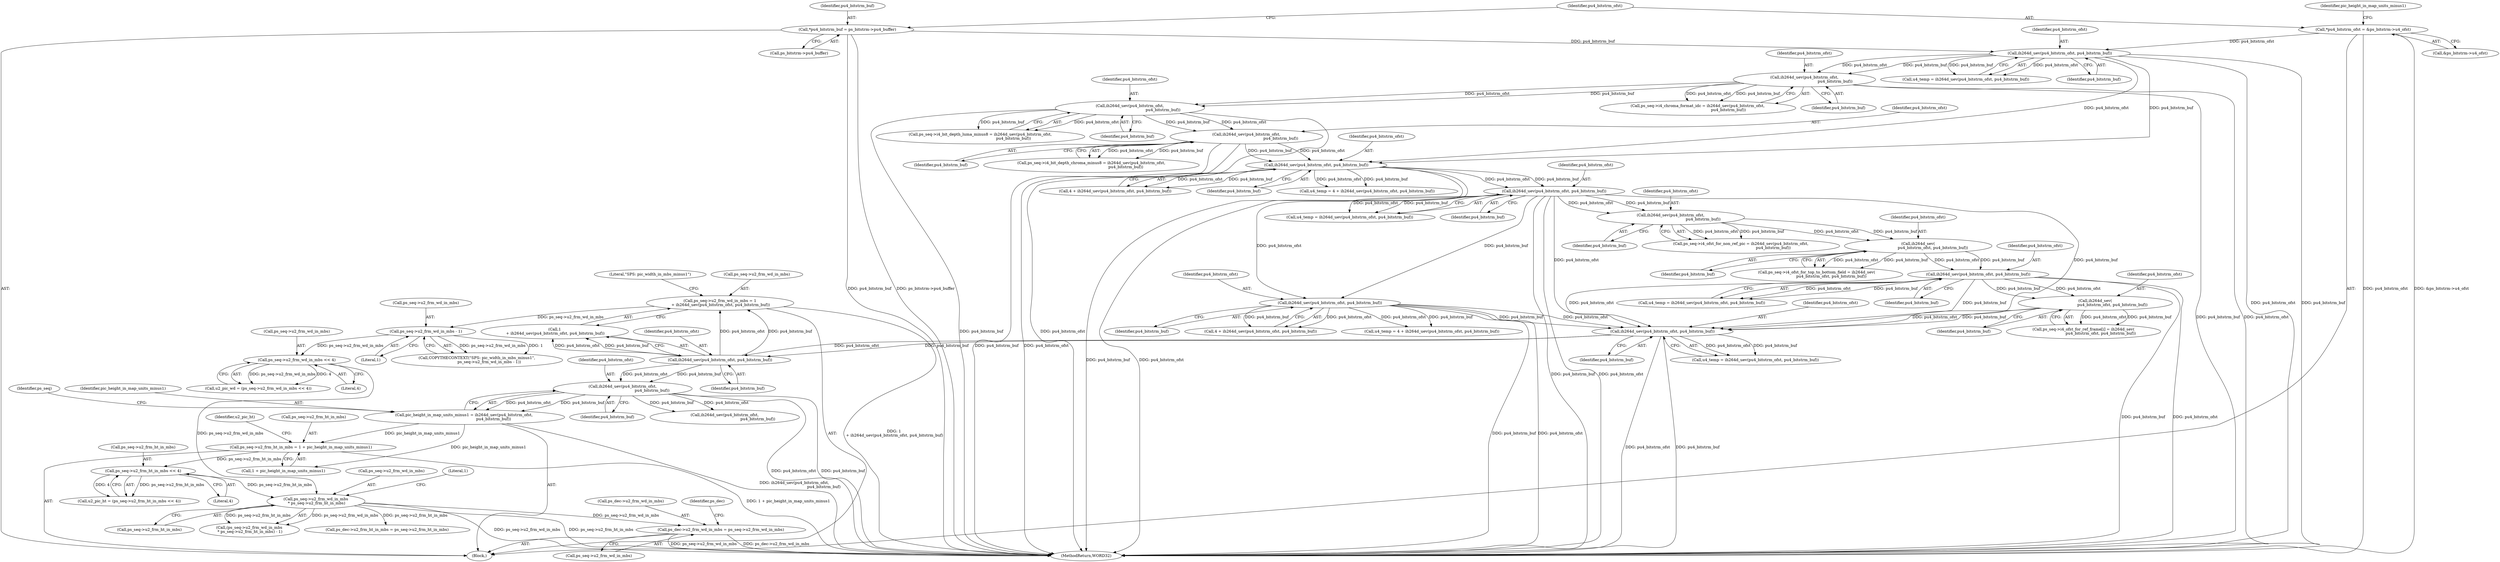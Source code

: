 digraph "0_Android_42cf02965b11c397dd37a0063e683cef005bc0ae@pointer" {
"1001458" [label="(Call,ps_dec->u2_frm_wd_in_mbs = ps_seq->u2_frm_wd_in_mbs)"];
"1000866" [label="(Call,ps_seq->u2_frm_wd_in_mbs\n * ps_seq->u2_frm_ht_in_mbs)"];
"1000837" [label="(Call,ps_seq->u2_frm_wd_in_mbs << 4)"];
"1000830" [label="(Call,ps_seq->u2_frm_wd_in_mbs - 1)"];
"1000819" [label="(Call,ps_seq->u2_frm_wd_in_mbs = 1\n + ih264d_uev(pu4_bitstrm_ofst, pu4_bitstrm_buf))"];
"1000825" [label="(Call,ih264d_uev(pu4_bitstrm_ofst, pu4_bitstrm_buf))"];
"1000768" [label="(Call,ih264d_uev(pu4_bitstrm_ofst, pu4_bitstrm_buf))"];
"1000756" [label="(Call,ih264d_sev(\n                            pu4_bitstrm_ofst, pu4_bitstrm_buf))"];
"1000719" [label="(Call,ih264d_uev(pu4_bitstrm_ofst, pu4_bitstrm_buf))"];
"1000709" [label="(Call,ih264d_sev(\n                        pu4_bitstrm_ofst, pu4_bitstrm_buf))"];
"1000697" [label="(Call,ih264d_sev(pu4_bitstrm_ofst,\n                                                     pu4_bitstrm_buf))"];
"1000611" [label="(Call,ih264d_uev(pu4_bitstrm_ofst, pu4_bitstrm_buf))"];
"1000573" [label="(Call,ih264d_uev(pu4_bitstrm_ofst, pu4_bitstrm_buf))"];
"1000458" [label="(Call,ih264d_uev(pu4_bitstrm_ofst,\n                                                        pu4_bitstrm_buf))"];
"1000442" [label="(Call,ih264d_uev(pu4_bitstrm_ofst,\n                                                      pu4_bitstrm_buf))"];
"1000426" [label="(Call,ih264d_uev(pu4_bitstrm_ofst,\n                                                  pu4_bitstrm_buf))"];
"1000303" [label="(Call,ih264d_uev(pu4_bitstrm_ofst, pu4_bitstrm_buf))"];
"1000187" [label="(Call,*pu4_bitstrm_ofst = &ps_bitstrm->u4_ofst)"];
"1000181" [label="(Call,*pu4_bitstrm_buf = ps_bitstrm->pu4_buffer)"];
"1000647" [label="(Call,ih264d_uev(pu4_bitstrm_ofst, pu4_bitstrm_buf))"];
"1000856" [label="(Call,ps_seq->u2_frm_ht_in_mbs << 4)"];
"1000847" [label="(Call,ps_seq->u2_frm_ht_in_mbs = 1 + pic_height_in_map_units_minus1)"];
"1000842" [label="(Call,pic_height_in_map_units_minus1 = ih264d_uev(pu4_bitstrm_ofst,\n                                                pu4_bitstrm_buf))"];
"1000844" [label="(Call,ih264d_uev(pu4_bitstrm_ofst,\n                                                pu4_bitstrm_buf))"];
"1000422" [label="(Call,ps_seq->i4_chroma_format_idc = ih264d_uev(pu4_bitstrm_ofst,\n                                                  pu4_bitstrm_buf))"];
"1000649" [label="(Identifier,pu4_bitstrm_buf)"];
"1000823" [label="(Call,1\n + ih264d_uev(pu4_bitstrm_ofst, pu4_bitstrm_buf))"];
"1000855" [label="(Identifier,u2_pic_ht)"];
"1001458" [label="(Call,ps_dec->u2_frm_wd_in_mbs = ps_seq->u2_frm_wd_in_mbs)"];
"1000693" [label="(Call,ps_seq->i4_ofst_for_non_ref_pic = ih264d_sev(pu4_bitstrm_ofst,\n                                                     pu4_bitstrm_buf))"];
"1001462" [label="(Call,ps_seq->u2_frm_wd_in_mbs)"];
"1000829" [label="(Literal,\"SPS: pic_width_in_mbs_minus1\")"];
"1000825" [label="(Call,ih264d_uev(pu4_bitstrm_ofst, pu4_bitstrm_buf))"];
"1001507" [label="(MethodReturn,WORD32)"];
"1000844" [label="(Call,ih264d_uev(pu4_bitstrm_ofst,\n                                                pu4_bitstrm_buf))"];
"1000820" [label="(Call,ps_seq->u2_frm_wd_in_mbs)"];
"1000454" [label="(Call,ps_seq->i4_bit_depth_chroma_minus8 = ih264d_uev(pu4_bitstrm_ofst,\n                                                        pu4_bitstrm_buf))"];
"1000188" [label="(Identifier,pu4_bitstrm_ofst)"];
"1000645" [label="(Call,4 + ih264d_uev(pu4_bitstrm_ofst, pu4_bitstrm_buf))"];
"1000187" [label="(Call,*pu4_bitstrm_ofst = &ps_bitstrm->u4_ofst)"];
"1000847" [label="(Call,ps_seq->u2_frm_ht_in_mbs = 1 + pic_height_in_map_units_minus1)"];
"1000301" [label="(Call,u4_temp = ih264d_uev(pu4_bitstrm_ofst, pu4_bitstrm_buf))"];
"1000647" [label="(Call,ih264d_uev(pu4_bitstrm_ofst, pu4_bitstrm_buf))"];
"1000611" [label="(Call,ih264d_uev(pu4_bitstrm_ofst, pu4_bitstrm_buf))"];
"1000183" [label="(Call,ps_bitstrm->pu4_buffer)"];
"1000846" [label="(Identifier,pu4_bitstrm_buf)"];
"1000866" [label="(Call,ps_seq->u2_frm_wd_in_mbs\n * ps_seq->u2_frm_ht_in_mbs)"];
"1000997" [label="(Call,ih264d_uev(pu4_bitstrm_ofst,\n                                                      pu4_bitstrm_buf))"];
"1001467" [label="(Identifier,ps_dec)"];
"1000427" [label="(Identifier,pu4_bitstrm_ofst)"];
"1000573" [label="(Call,ih264d_uev(pu4_bitstrm_ofst, pu4_bitstrm_buf))"];
"1000181" [label="(Call,*pu4_bitstrm_buf = ps_bitstrm->pu4_buffer)"];
"1000758" [label="(Identifier,pu4_bitstrm_buf)"];
"1000697" [label="(Call,ih264d_sev(pu4_bitstrm_ofst,\n                                                     pu4_bitstrm_buf))"];
"1000838" [label="(Call,ps_seq->u2_frm_wd_in_mbs)"];
"1000831" [label="(Call,ps_seq->u2_frm_wd_in_mbs)"];
"1000643" [label="(Call,u4_temp = 4 + ih264d_uev(pu4_bitstrm_ofst, pu4_bitstrm_buf))"];
"1000710" [label="(Identifier,pu4_bitstrm_ofst)"];
"1000609" [label="(Call,u4_temp = ih264d_uev(pu4_bitstrm_ofst, pu4_bitstrm_buf))"];
"1000854" [label="(Call,u2_pic_ht = (ps_seq->u2_frm_ht_in_mbs << 4))"];
"1000766" [label="(Call,u4_temp = ih264d_uev(pu4_bitstrm_ofst, pu4_bitstrm_buf))"];
"1000828" [label="(Call,COPYTHECONTEXT(\"SPS: pic_width_in_mbs_minus1\",\n                    ps_seq->u2_frm_wd_in_mbs - 1))"];
"1000304" [label="(Identifier,pu4_bitstrm_ofst)"];
"1000717" [label="(Call,u4_temp = ih264d_uev(pu4_bitstrm_ofst, pu4_bitstrm_buf))"];
"1000845" [label="(Identifier,pu4_bitstrm_ofst)"];
"1000166" [label="(Block,)"];
"1000757" [label="(Identifier,pu4_bitstrm_ofst)"];
"1000613" [label="(Identifier,pu4_bitstrm_buf)"];
"1000719" [label="(Call,ih264d_uev(pu4_bitstrm_ofst, pu4_bitstrm_buf))"];
"1000720" [label="(Identifier,pu4_bitstrm_ofst)"];
"1000648" [label="(Identifier,pu4_bitstrm_ofst)"];
"1000428" [label="(Identifier,pu4_bitstrm_buf)"];
"1000827" [label="(Identifier,pu4_bitstrm_buf)"];
"1001459" [label="(Call,ps_dec->u2_frm_wd_in_mbs)"];
"1000768" [label="(Call,ih264d_uev(pu4_bitstrm_ofst, pu4_bitstrm_buf))"];
"1000849" [label="(Identifier,ps_seq)"];
"1000837" [label="(Call,ps_seq->u2_frm_wd_in_mbs << 4)"];
"1000841" [label="(Literal,4)"];
"1000458" [label="(Call,ih264d_uev(pu4_bitstrm_ofst,\n                                                        pu4_bitstrm_buf))"];
"1000305" [label="(Identifier,pu4_bitstrm_buf)"];
"1000460" [label="(Identifier,pu4_bitstrm_buf)"];
"1000826" [label="(Identifier,pu4_bitstrm_ofst)"];
"1000303" [label="(Call,ih264d_uev(pu4_bitstrm_ofst, pu4_bitstrm_buf))"];
"1000443" [label="(Identifier,pu4_bitstrm_ofst)"];
"1000699" [label="(Identifier,pu4_bitstrm_buf)"];
"1000750" [label="(Call,ps_seq->i4_ofst_for_ref_frame[i] = ih264d_sev(\n                            pu4_bitstrm_ofst, pu4_bitstrm_buf))"];
"1000698" [label="(Identifier,pu4_bitstrm_ofst)"];
"1000865" [label="(Call,(ps_seq->u2_frm_wd_in_mbs\n * ps_seq->u2_frm_ht_in_mbs) - 1)"];
"1000705" [label="(Call,ps_seq->i4_ofst_for_top_to_bottom_field = ih264d_sev(\n                        pu4_bitstrm_ofst, pu4_bitstrm_buf))"];
"1000438" [label="(Call,ps_seq->i4_bit_depth_luma_minus8 = ih264d_uev(pu4_bitstrm_ofst,\n                                                      pu4_bitstrm_buf))"];
"1000182" [label="(Identifier,pu4_bitstrm_buf)"];
"1000834" [label="(Literal,1)"];
"1000444" [label="(Identifier,pu4_bitstrm_buf)"];
"1000848" [label="(Call,ps_seq->u2_frm_ht_in_mbs)"];
"1000856" [label="(Call,ps_seq->u2_frm_ht_in_mbs << 4)"];
"1000769" [label="(Identifier,pu4_bitstrm_ofst)"];
"1000612" [label="(Identifier,pu4_bitstrm_ofst)"];
"1000835" [label="(Call,u2_pic_wd = (ps_seq->u2_frm_wd_in_mbs << 4))"];
"1000459" [label="(Identifier,pu4_bitstrm_ofst)"];
"1000770" [label="(Identifier,pu4_bitstrm_buf)"];
"1001465" [label="(Call,ps_dec->u2_frm_ht_in_mbs = ps_seq->u2_frm_ht_in_mbs)"];
"1000201" [label="(Identifier,pic_height_in_map_units_minus1)"];
"1000574" [label="(Identifier,pu4_bitstrm_ofst)"];
"1000442" [label="(Call,ih264d_uev(pu4_bitstrm_ofst,\n                                                      pu4_bitstrm_buf))"];
"1000189" [label="(Call,&ps_bitstrm->u4_ofst)"];
"1000873" [label="(Literal,1)"];
"1000851" [label="(Call,1 + pic_height_in_map_units_minus1)"];
"1000571" [label="(Call,4 + ih264d_uev(pu4_bitstrm_ofst, pu4_bitstrm_buf))"];
"1000575" [label="(Identifier,pu4_bitstrm_buf)"];
"1000721" [label="(Identifier,pu4_bitstrm_buf)"];
"1000711" [label="(Identifier,pu4_bitstrm_buf)"];
"1000819" [label="(Call,ps_seq->u2_frm_wd_in_mbs = 1\n + ih264d_uev(pu4_bitstrm_ofst, pu4_bitstrm_buf))"];
"1000756" [label="(Call,ih264d_sev(\n                            pu4_bitstrm_ofst, pu4_bitstrm_buf))"];
"1000709" [label="(Call,ih264d_sev(\n                        pu4_bitstrm_ofst, pu4_bitstrm_buf))"];
"1000830" [label="(Call,ps_seq->u2_frm_wd_in_mbs - 1)"];
"1000843" [label="(Identifier,pic_height_in_map_units_minus1)"];
"1000867" [label="(Call,ps_seq->u2_frm_wd_in_mbs)"];
"1000857" [label="(Call,ps_seq->u2_frm_ht_in_mbs)"];
"1000426" [label="(Call,ih264d_uev(pu4_bitstrm_ofst,\n                                                  pu4_bitstrm_buf))"];
"1000842" [label="(Call,pic_height_in_map_units_minus1 = ih264d_uev(pu4_bitstrm_ofst,\n                                                pu4_bitstrm_buf))"];
"1000860" [label="(Literal,4)"];
"1000870" [label="(Call,ps_seq->u2_frm_ht_in_mbs)"];
"1000569" [label="(Call,u4_temp = 4 + ih264d_uev(pu4_bitstrm_ofst, pu4_bitstrm_buf))"];
"1001458" -> "1000166"  [label="AST: "];
"1001458" -> "1001462"  [label="CFG: "];
"1001459" -> "1001458"  [label="AST: "];
"1001462" -> "1001458"  [label="AST: "];
"1001467" -> "1001458"  [label="CFG: "];
"1001458" -> "1001507"  [label="DDG: ps_seq->u2_frm_wd_in_mbs"];
"1001458" -> "1001507"  [label="DDG: ps_dec->u2_frm_wd_in_mbs"];
"1000866" -> "1001458"  [label="DDG: ps_seq->u2_frm_wd_in_mbs"];
"1000866" -> "1000865"  [label="AST: "];
"1000866" -> "1000870"  [label="CFG: "];
"1000867" -> "1000866"  [label="AST: "];
"1000870" -> "1000866"  [label="AST: "];
"1000873" -> "1000866"  [label="CFG: "];
"1000866" -> "1001507"  [label="DDG: ps_seq->u2_frm_wd_in_mbs"];
"1000866" -> "1001507"  [label="DDG: ps_seq->u2_frm_ht_in_mbs"];
"1000866" -> "1000865"  [label="DDG: ps_seq->u2_frm_wd_in_mbs"];
"1000866" -> "1000865"  [label="DDG: ps_seq->u2_frm_ht_in_mbs"];
"1000837" -> "1000866"  [label="DDG: ps_seq->u2_frm_wd_in_mbs"];
"1000856" -> "1000866"  [label="DDG: ps_seq->u2_frm_ht_in_mbs"];
"1000866" -> "1001465"  [label="DDG: ps_seq->u2_frm_ht_in_mbs"];
"1000837" -> "1000835"  [label="AST: "];
"1000837" -> "1000841"  [label="CFG: "];
"1000838" -> "1000837"  [label="AST: "];
"1000841" -> "1000837"  [label="AST: "];
"1000835" -> "1000837"  [label="CFG: "];
"1000837" -> "1000835"  [label="DDG: ps_seq->u2_frm_wd_in_mbs"];
"1000837" -> "1000835"  [label="DDG: 4"];
"1000830" -> "1000837"  [label="DDG: ps_seq->u2_frm_wd_in_mbs"];
"1000830" -> "1000828"  [label="AST: "];
"1000830" -> "1000834"  [label="CFG: "];
"1000831" -> "1000830"  [label="AST: "];
"1000834" -> "1000830"  [label="AST: "];
"1000828" -> "1000830"  [label="CFG: "];
"1000830" -> "1000828"  [label="DDG: ps_seq->u2_frm_wd_in_mbs"];
"1000830" -> "1000828"  [label="DDG: 1"];
"1000819" -> "1000830"  [label="DDG: ps_seq->u2_frm_wd_in_mbs"];
"1000819" -> "1000166"  [label="AST: "];
"1000819" -> "1000823"  [label="CFG: "];
"1000820" -> "1000819"  [label="AST: "];
"1000823" -> "1000819"  [label="AST: "];
"1000829" -> "1000819"  [label="CFG: "];
"1000819" -> "1001507"  [label="DDG: 1\n + ih264d_uev(pu4_bitstrm_ofst, pu4_bitstrm_buf)"];
"1000825" -> "1000819"  [label="DDG: pu4_bitstrm_ofst"];
"1000825" -> "1000819"  [label="DDG: pu4_bitstrm_buf"];
"1000825" -> "1000823"  [label="AST: "];
"1000825" -> "1000827"  [label="CFG: "];
"1000826" -> "1000825"  [label="AST: "];
"1000827" -> "1000825"  [label="AST: "];
"1000823" -> "1000825"  [label="CFG: "];
"1000825" -> "1000823"  [label="DDG: pu4_bitstrm_ofst"];
"1000825" -> "1000823"  [label="DDG: pu4_bitstrm_buf"];
"1000768" -> "1000825"  [label="DDG: pu4_bitstrm_ofst"];
"1000768" -> "1000825"  [label="DDG: pu4_bitstrm_buf"];
"1000825" -> "1000844"  [label="DDG: pu4_bitstrm_ofst"];
"1000825" -> "1000844"  [label="DDG: pu4_bitstrm_buf"];
"1000768" -> "1000766"  [label="AST: "];
"1000768" -> "1000770"  [label="CFG: "];
"1000769" -> "1000768"  [label="AST: "];
"1000770" -> "1000768"  [label="AST: "];
"1000766" -> "1000768"  [label="CFG: "];
"1000768" -> "1001507"  [label="DDG: pu4_bitstrm_ofst"];
"1000768" -> "1001507"  [label="DDG: pu4_bitstrm_buf"];
"1000768" -> "1000766"  [label="DDG: pu4_bitstrm_ofst"];
"1000768" -> "1000766"  [label="DDG: pu4_bitstrm_buf"];
"1000756" -> "1000768"  [label="DDG: pu4_bitstrm_ofst"];
"1000756" -> "1000768"  [label="DDG: pu4_bitstrm_buf"];
"1000647" -> "1000768"  [label="DDG: pu4_bitstrm_ofst"];
"1000647" -> "1000768"  [label="DDG: pu4_bitstrm_buf"];
"1000719" -> "1000768"  [label="DDG: pu4_bitstrm_ofst"];
"1000719" -> "1000768"  [label="DDG: pu4_bitstrm_buf"];
"1000611" -> "1000768"  [label="DDG: pu4_bitstrm_ofst"];
"1000611" -> "1000768"  [label="DDG: pu4_bitstrm_buf"];
"1000756" -> "1000750"  [label="AST: "];
"1000756" -> "1000758"  [label="CFG: "];
"1000757" -> "1000756"  [label="AST: "];
"1000758" -> "1000756"  [label="AST: "];
"1000750" -> "1000756"  [label="CFG: "];
"1000756" -> "1000750"  [label="DDG: pu4_bitstrm_ofst"];
"1000756" -> "1000750"  [label="DDG: pu4_bitstrm_buf"];
"1000719" -> "1000756"  [label="DDG: pu4_bitstrm_ofst"];
"1000719" -> "1000756"  [label="DDG: pu4_bitstrm_buf"];
"1000719" -> "1000717"  [label="AST: "];
"1000719" -> "1000721"  [label="CFG: "];
"1000720" -> "1000719"  [label="AST: "];
"1000721" -> "1000719"  [label="AST: "];
"1000717" -> "1000719"  [label="CFG: "];
"1000719" -> "1001507"  [label="DDG: pu4_bitstrm_buf"];
"1000719" -> "1001507"  [label="DDG: pu4_bitstrm_ofst"];
"1000719" -> "1000717"  [label="DDG: pu4_bitstrm_ofst"];
"1000719" -> "1000717"  [label="DDG: pu4_bitstrm_buf"];
"1000709" -> "1000719"  [label="DDG: pu4_bitstrm_ofst"];
"1000709" -> "1000719"  [label="DDG: pu4_bitstrm_buf"];
"1000709" -> "1000705"  [label="AST: "];
"1000709" -> "1000711"  [label="CFG: "];
"1000710" -> "1000709"  [label="AST: "];
"1000711" -> "1000709"  [label="AST: "];
"1000705" -> "1000709"  [label="CFG: "];
"1000709" -> "1000705"  [label="DDG: pu4_bitstrm_ofst"];
"1000709" -> "1000705"  [label="DDG: pu4_bitstrm_buf"];
"1000697" -> "1000709"  [label="DDG: pu4_bitstrm_ofst"];
"1000697" -> "1000709"  [label="DDG: pu4_bitstrm_buf"];
"1000697" -> "1000693"  [label="AST: "];
"1000697" -> "1000699"  [label="CFG: "];
"1000698" -> "1000697"  [label="AST: "];
"1000699" -> "1000697"  [label="AST: "];
"1000693" -> "1000697"  [label="CFG: "];
"1000697" -> "1000693"  [label="DDG: pu4_bitstrm_ofst"];
"1000697" -> "1000693"  [label="DDG: pu4_bitstrm_buf"];
"1000611" -> "1000697"  [label="DDG: pu4_bitstrm_ofst"];
"1000611" -> "1000697"  [label="DDG: pu4_bitstrm_buf"];
"1000611" -> "1000609"  [label="AST: "];
"1000611" -> "1000613"  [label="CFG: "];
"1000612" -> "1000611"  [label="AST: "];
"1000613" -> "1000611"  [label="AST: "];
"1000609" -> "1000611"  [label="CFG: "];
"1000611" -> "1001507"  [label="DDG: pu4_bitstrm_buf"];
"1000611" -> "1001507"  [label="DDG: pu4_bitstrm_ofst"];
"1000611" -> "1000609"  [label="DDG: pu4_bitstrm_ofst"];
"1000611" -> "1000609"  [label="DDG: pu4_bitstrm_buf"];
"1000573" -> "1000611"  [label="DDG: pu4_bitstrm_ofst"];
"1000573" -> "1000611"  [label="DDG: pu4_bitstrm_buf"];
"1000611" -> "1000647"  [label="DDG: pu4_bitstrm_ofst"];
"1000611" -> "1000647"  [label="DDG: pu4_bitstrm_buf"];
"1000573" -> "1000571"  [label="AST: "];
"1000573" -> "1000575"  [label="CFG: "];
"1000574" -> "1000573"  [label="AST: "];
"1000575" -> "1000573"  [label="AST: "];
"1000571" -> "1000573"  [label="CFG: "];
"1000573" -> "1001507"  [label="DDG: pu4_bitstrm_buf"];
"1000573" -> "1001507"  [label="DDG: pu4_bitstrm_ofst"];
"1000573" -> "1000569"  [label="DDG: pu4_bitstrm_ofst"];
"1000573" -> "1000569"  [label="DDG: pu4_bitstrm_buf"];
"1000573" -> "1000571"  [label="DDG: pu4_bitstrm_ofst"];
"1000573" -> "1000571"  [label="DDG: pu4_bitstrm_buf"];
"1000458" -> "1000573"  [label="DDG: pu4_bitstrm_ofst"];
"1000458" -> "1000573"  [label="DDG: pu4_bitstrm_buf"];
"1000303" -> "1000573"  [label="DDG: pu4_bitstrm_ofst"];
"1000303" -> "1000573"  [label="DDG: pu4_bitstrm_buf"];
"1000458" -> "1000454"  [label="AST: "];
"1000458" -> "1000460"  [label="CFG: "];
"1000459" -> "1000458"  [label="AST: "];
"1000460" -> "1000458"  [label="AST: "];
"1000454" -> "1000458"  [label="CFG: "];
"1000458" -> "1001507"  [label="DDG: pu4_bitstrm_buf"];
"1000458" -> "1001507"  [label="DDG: pu4_bitstrm_ofst"];
"1000458" -> "1000454"  [label="DDG: pu4_bitstrm_ofst"];
"1000458" -> "1000454"  [label="DDG: pu4_bitstrm_buf"];
"1000442" -> "1000458"  [label="DDG: pu4_bitstrm_ofst"];
"1000442" -> "1000458"  [label="DDG: pu4_bitstrm_buf"];
"1000442" -> "1000438"  [label="AST: "];
"1000442" -> "1000444"  [label="CFG: "];
"1000443" -> "1000442"  [label="AST: "];
"1000444" -> "1000442"  [label="AST: "];
"1000438" -> "1000442"  [label="CFG: "];
"1000442" -> "1001507"  [label="DDG: pu4_bitstrm_ofst"];
"1000442" -> "1001507"  [label="DDG: pu4_bitstrm_buf"];
"1000442" -> "1000438"  [label="DDG: pu4_bitstrm_ofst"];
"1000442" -> "1000438"  [label="DDG: pu4_bitstrm_buf"];
"1000426" -> "1000442"  [label="DDG: pu4_bitstrm_ofst"];
"1000426" -> "1000442"  [label="DDG: pu4_bitstrm_buf"];
"1000426" -> "1000422"  [label="AST: "];
"1000426" -> "1000428"  [label="CFG: "];
"1000427" -> "1000426"  [label="AST: "];
"1000428" -> "1000426"  [label="AST: "];
"1000422" -> "1000426"  [label="CFG: "];
"1000426" -> "1001507"  [label="DDG: pu4_bitstrm_buf"];
"1000426" -> "1001507"  [label="DDG: pu4_bitstrm_ofst"];
"1000426" -> "1000422"  [label="DDG: pu4_bitstrm_ofst"];
"1000426" -> "1000422"  [label="DDG: pu4_bitstrm_buf"];
"1000303" -> "1000426"  [label="DDG: pu4_bitstrm_ofst"];
"1000303" -> "1000426"  [label="DDG: pu4_bitstrm_buf"];
"1000303" -> "1000301"  [label="AST: "];
"1000303" -> "1000305"  [label="CFG: "];
"1000304" -> "1000303"  [label="AST: "];
"1000305" -> "1000303"  [label="AST: "];
"1000301" -> "1000303"  [label="CFG: "];
"1000303" -> "1001507"  [label="DDG: pu4_bitstrm_ofst"];
"1000303" -> "1001507"  [label="DDG: pu4_bitstrm_buf"];
"1000303" -> "1000301"  [label="DDG: pu4_bitstrm_ofst"];
"1000303" -> "1000301"  [label="DDG: pu4_bitstrm_buf"];
"1000187" -> "1000303"  [label="DDG: pu4_bitstrm_ofst"];
"1000181" -> "1000303"  [label="DDG: pu4_bitstrm_buf"];
"1000187" -> "1000166"  [label="AST: "];
"1000187" -> "1000189"  [label="CFG: "];
"1000188" -> "1000187"  [label="AST: "];
"1000189" -> "1000187"  [label="AST: "];
"1000201" -> "1000187"  [label="CFG: "];
"1000187" -> "1001507"  [label="DDG: pu4_bitstrm_ofst"];
"1000187" -> "1001507"  [label="DDG: &ps_bitstrm->u4_ofst"];
"1000181" -> "1000166"  [label="AST: "];
"1000181" -> "1000183"  [label="CFG: "];
"1000182" -> "1000181"  [label="AST: "];
"1000183" -> "1000181"  [label="AST: "];
"1000188" -> "1000181"  [label="CFG: "];
"1000181" -> "1001507"  [label="DDG: pu4_bitstrm_buf"];
"1000181" -> "1001507"  [label="DDG: ps_bitstrm->pu4_buffer"];
"1000647" -> "1000645"  [label="AST: "];
"1000647" -> "1000649"  [label="CFG: "];
"1000648" -> "1000647"  [label="AST: "];
"1000649" -> "1000647"  [label="AST: "];
"1000645" -> "1000647"  [label="CFG: "];
"1000647" -> "1001507"  [label="DDG: pu4_bitstrm_ofst"];
"1000647" -> "1001507"  [label="DDG: pu4_bitstrm_buf"];
"1000647" -> "1000643"  [label="DDG: pu4_bitstrm_ofst"];
"1000647" -> "1000643"  [label="DDG: pu4_bitstrm_buf"];
"1000647" -> "1000645"  [label="DDG: pu4_bitstrm_ofst"];
"1000647" -> "1000645"  [label="DDG: pu4_bitstrm_buf"];
"1000856" -> "1000854"  [label="AST: "];
"1000856" -> "1000860"  [label="CFG: "];
"1000857" -> "1000856"  [label="AST: "];
"1000860" -> "1000856"  [label="AST: "];
"1000854" -> "1000856"  [label="CFG: "];
"1000856" -> "1000854"  [label="DDG: ps_seq->u2_frm_ht_in_mbs"];
"1000856" -> "1000854"  [label="DDG: 4"];
"1000847" -> "1000856"  [label="DDG: ps_seq->u2_frm_ht_in_mbs"];
"1000847" -> "1000166"  [label="AST: "];
"1000847" -> "1000851"  [label="CFG: "];
"1000848" -> "1000847"  [label="AST: "];
"1000851" -> "1000847"  [label="AST: "];
"1000855" -> "1000847"  [label="CFG: "];
"1000847" -> "1001507"  [label="DDG: 1 + pic_height_in_map_units_minus1"];
"1000842" -> "1000847"  [label="DDG: pic_height_in_map_units_minus1"];
"1000842" -> "1000166"  [label="AST: "];
"1000842" -> "1000844"  [label="CFG: "];
"1000843" -> "1000842"  [label="AST: "];
"1000844" -> "1000842"  [label="AST: "];
"1000849" -> "1000842"  [label="CFG: "];
"1000842" -> "1001507"  [label="DDG: ih264d_uev(pu4_bitstrm_ofst,\n                                                pu4_bitstrm_buf)"];
"1000844" -> "1000842"  [label="DDG: pu4_bitstrm_ofst"];
"1000844" -> "1000842"  [label="DDG: pu4_bitstrm_buf"];
"1000842" -> "1000851"  [label="DDG: pic_height_in_map_units_minus1"];
"1000844" -> "1000846"  [label="CFG: "];
"1000845" -> "1000844"  [label="AST: "];
"1000846" -> "1000844"  [label="AST: "];
"1000844" -> "1001507"  [label="DDG: pu4_bitstrm_buf"];
"1000844" -> "1001507"  [label="DDG: pu4_bitstrm_ofst"];
"1000844" -> "1000997"  [label="DDG: pu4_bitstrm_ofst"];
"1000844" -> "1000997"  [label="DDG: pu4_bitstrm_buf"];
}
